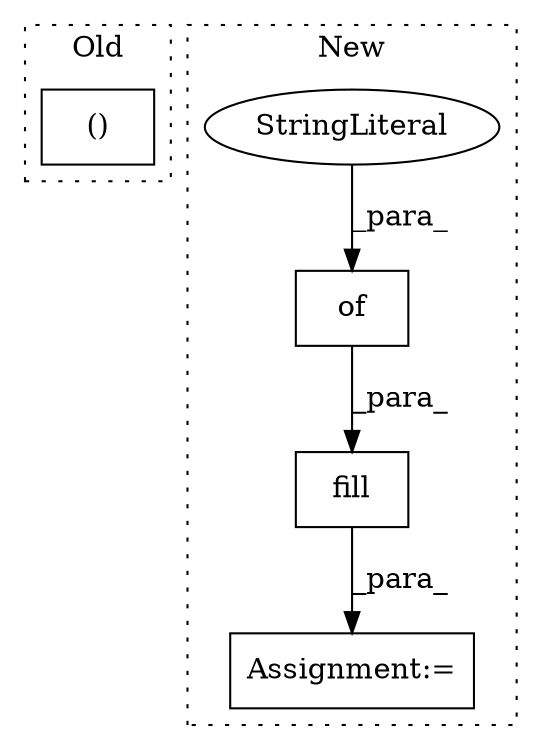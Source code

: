 digraph G {
subgraph cluster0 {
1 [label="()" a="106" s="11483" l="25" shape="box"];
label = "Old";
style="dotted";
}
subgraph cluster1 {
2 [label="fill" a="32" s="11381,11423" l="5,1" shape="box"];
3 [label="Assignment:=" a="7" s="11368" l="1" shape="box"];
4 [label="of" a="32" s="11390,11411" l="3,1" shape="box"];
5 [label="StringLiteral" a="45" s="11393" l="5" shape="ellipse"];
label = "New";
style="dotted";
}
2 -> 3 [label="_para_"];
4 -> 2 [label="_para_"];
5 -> 4 [label="_para_"];
}